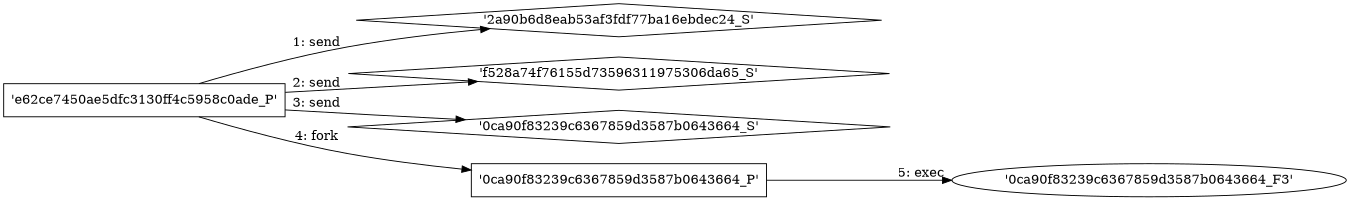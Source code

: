 digraph "D:\Learning\Paper\apt\基于CTI的攻击预警\Dataset\攻击图\ASGfromALLCTI\Vulnerability Spotlight Multiple Remote Code Execution Vulnerabilities Within Lexmark Perceptive Document Filters..dot" {
rankdir="LR"
size="9"
fixedsize="false"
splines="true"
nodesep=0.3
ranksep=0
fontsize=10
overlap="scalexy"
engine= "neato"
	"'2a90b6d8eab53af3fdf77ba16ebdec24_S'" [node_type=Socket shape=diamond]
	"'e62ce7450ae5dfc3130ff4c5958c0ade_P'" [node_type=Process shape=box]
	"'e62ce7450ae5dfc3130ff4c5958c0ade_P'" -> "'2a90b6d8eab53af3fdf77ba16ebdec24_S'" [label="1: send"]
	"'f528a74f76155d73596311975306da65_S'" [node_type=Socket shape=diamond]
	"'e62ce7450ae5dfc3130ff4c5958c0ade_P'" [node_type=Process shape=box]
	"'e62ce7450ae5dfc3130ff4c5958c0ade_P'" -> "'f528a74f76155d73596311975306da65_S'" [label="2: send"]
	"'0ca90f83239c6367859d3587b0643664_S'" [node_type=Socket shape=diamond]
	"'e62ce7450ae5dfc3130ff4c5958c0ade_P'" [node_type=Process shape=box]
	"'e62ce7450ae5dfc3130ff4c5958c0ade_P'" -> "'0ca90f83239c6367859d3587b0643664_S'" [label="3: send"]
	"'e62ce7450ae5dfc3130ff4c5958c0ade_P'" [node_type=Process shape=box]
	"'0ca90f83239c6367859d3587b0643664_P'" [node_type=Process shape=box]
	"'e62ce7450ae5dfc3130ff4c5958c0ade_P'" -> "'0ca90f83239c6367859d3587b0643664_P'" [label="4: fork"]
	"'0ca90f83239c6367859d3587b0643664_P'" [node_type=Process shape=box]
	"'0ca90f83239c6367859d3587b0643664_F3'" [node_type=File shape=ellipse]
	"'0ca90f83239c6367859d3587b0643664_P'" -> "'0ca90f83239c6367859d3587b0643664_F3'" [label="5: exec"]
}
